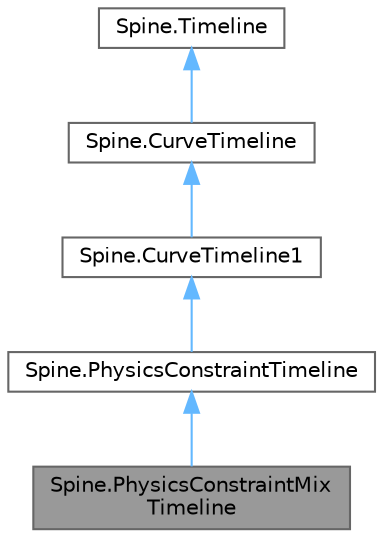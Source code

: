 digraph "Spine.PhysicsConstraintMixTimeline"
{
 // LATEX_PDF_SIZE
  bgcolor="transparent";
  edge [fontname=Helvetica,fontsize=10,labelfontname=Helvetica,labelfontsize=10];
  node [fontname=Helvetica,fontsize=10,shape=box,height=0.2,width=0.4];
  Node1 [id="Node000001",label="Spine.PhysicsConstraintMix\lTimeline",height=0.2,width=0.4,color="gray40", fillcolor="grey60", style="filled", fontcolor="black",tooltip="Changes a physics constraint's PhysicsConstraint.Mix."];
  Node2 -> Node1 [id="edge1_Node000001_Node000002",dir="back",color="steelblue1",style="solid",tooltip=" "];
  Node2 [id="Node000002",label="Spine.PhysicsConstraintTimeline",height=0.2,width=0.4,color="gray40", fillcolor="white", style="filled",URL="$class_spine_1_1_physics_constraint_timeline.html",tooltip="The base class for most PhysicsConstraint timelines."];
  Node3 -> Node2 [id="edge2_Node000002_Node000003",dir="back",color="steelblue1",style="solid",tooltip=" "];
  Node3 [id="Node000003",label="Spine.CurveTimeline1",height=0.2,width=0.4,color="gray40", fillcolor="white", style="filled",URL="$class_spine_1_1_curve_timeline1.html",tooltip="The base class for a CurveTimeline that sets one property."];
  Node4 -> Node3 [id="edge3_Node000003_Node000004",dir="back",color="steelblue1",style="solid",tooltip=" "];
  Node4 [id="Node000004",label="Spine.CurveTimeline",height=0.2,width=0.4,color="gray40", fillcolor="white", style="filled",URL="$class_spine_1_1_curve_timeline.html",tooltip="The base class for timelines that interpolate between frame values using stepped, linear,..."];
  Node5 -> Node4 [id="edge4_Node000004_Node000005",dir="back",color="steelblue1",style="solid",tooltip=" "];
  Node5 [id="Node000005",label="Spine.Timeline",height=0.2,width=0.4,color="gray40", fillcolor="white", style="filled",URL="$class_spine_1_1_timeline.html",tooltip="The base class for all timelines."];
}
